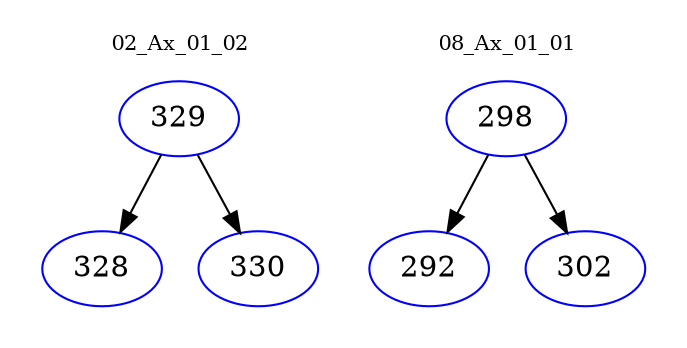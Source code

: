 digraph{
subgraph cluster_0 {
color = white
label = "02_Ax_01_02";
fontsize=10;
T0_329 [label="329", color="blue"]
T0_329 -> T0_328 [color="black"]
T0_328 [label="328", color="blue"]
T0_329 -> T0_330 [color="black"]
T0_330 [label="330", color="blue"]
}
subgraph cluster_1 {
color = white
label = "08_Ax_01_01";
fontsize=10;
T1_298 [label="298", color="blue"]
T1_298 -> T1_292 [color="black"]
T1_292 [label="292", color="blue"]
T1_298 -> T1_302 [color="black"]
T1_302 [label="302", color="blue"]
}
}

